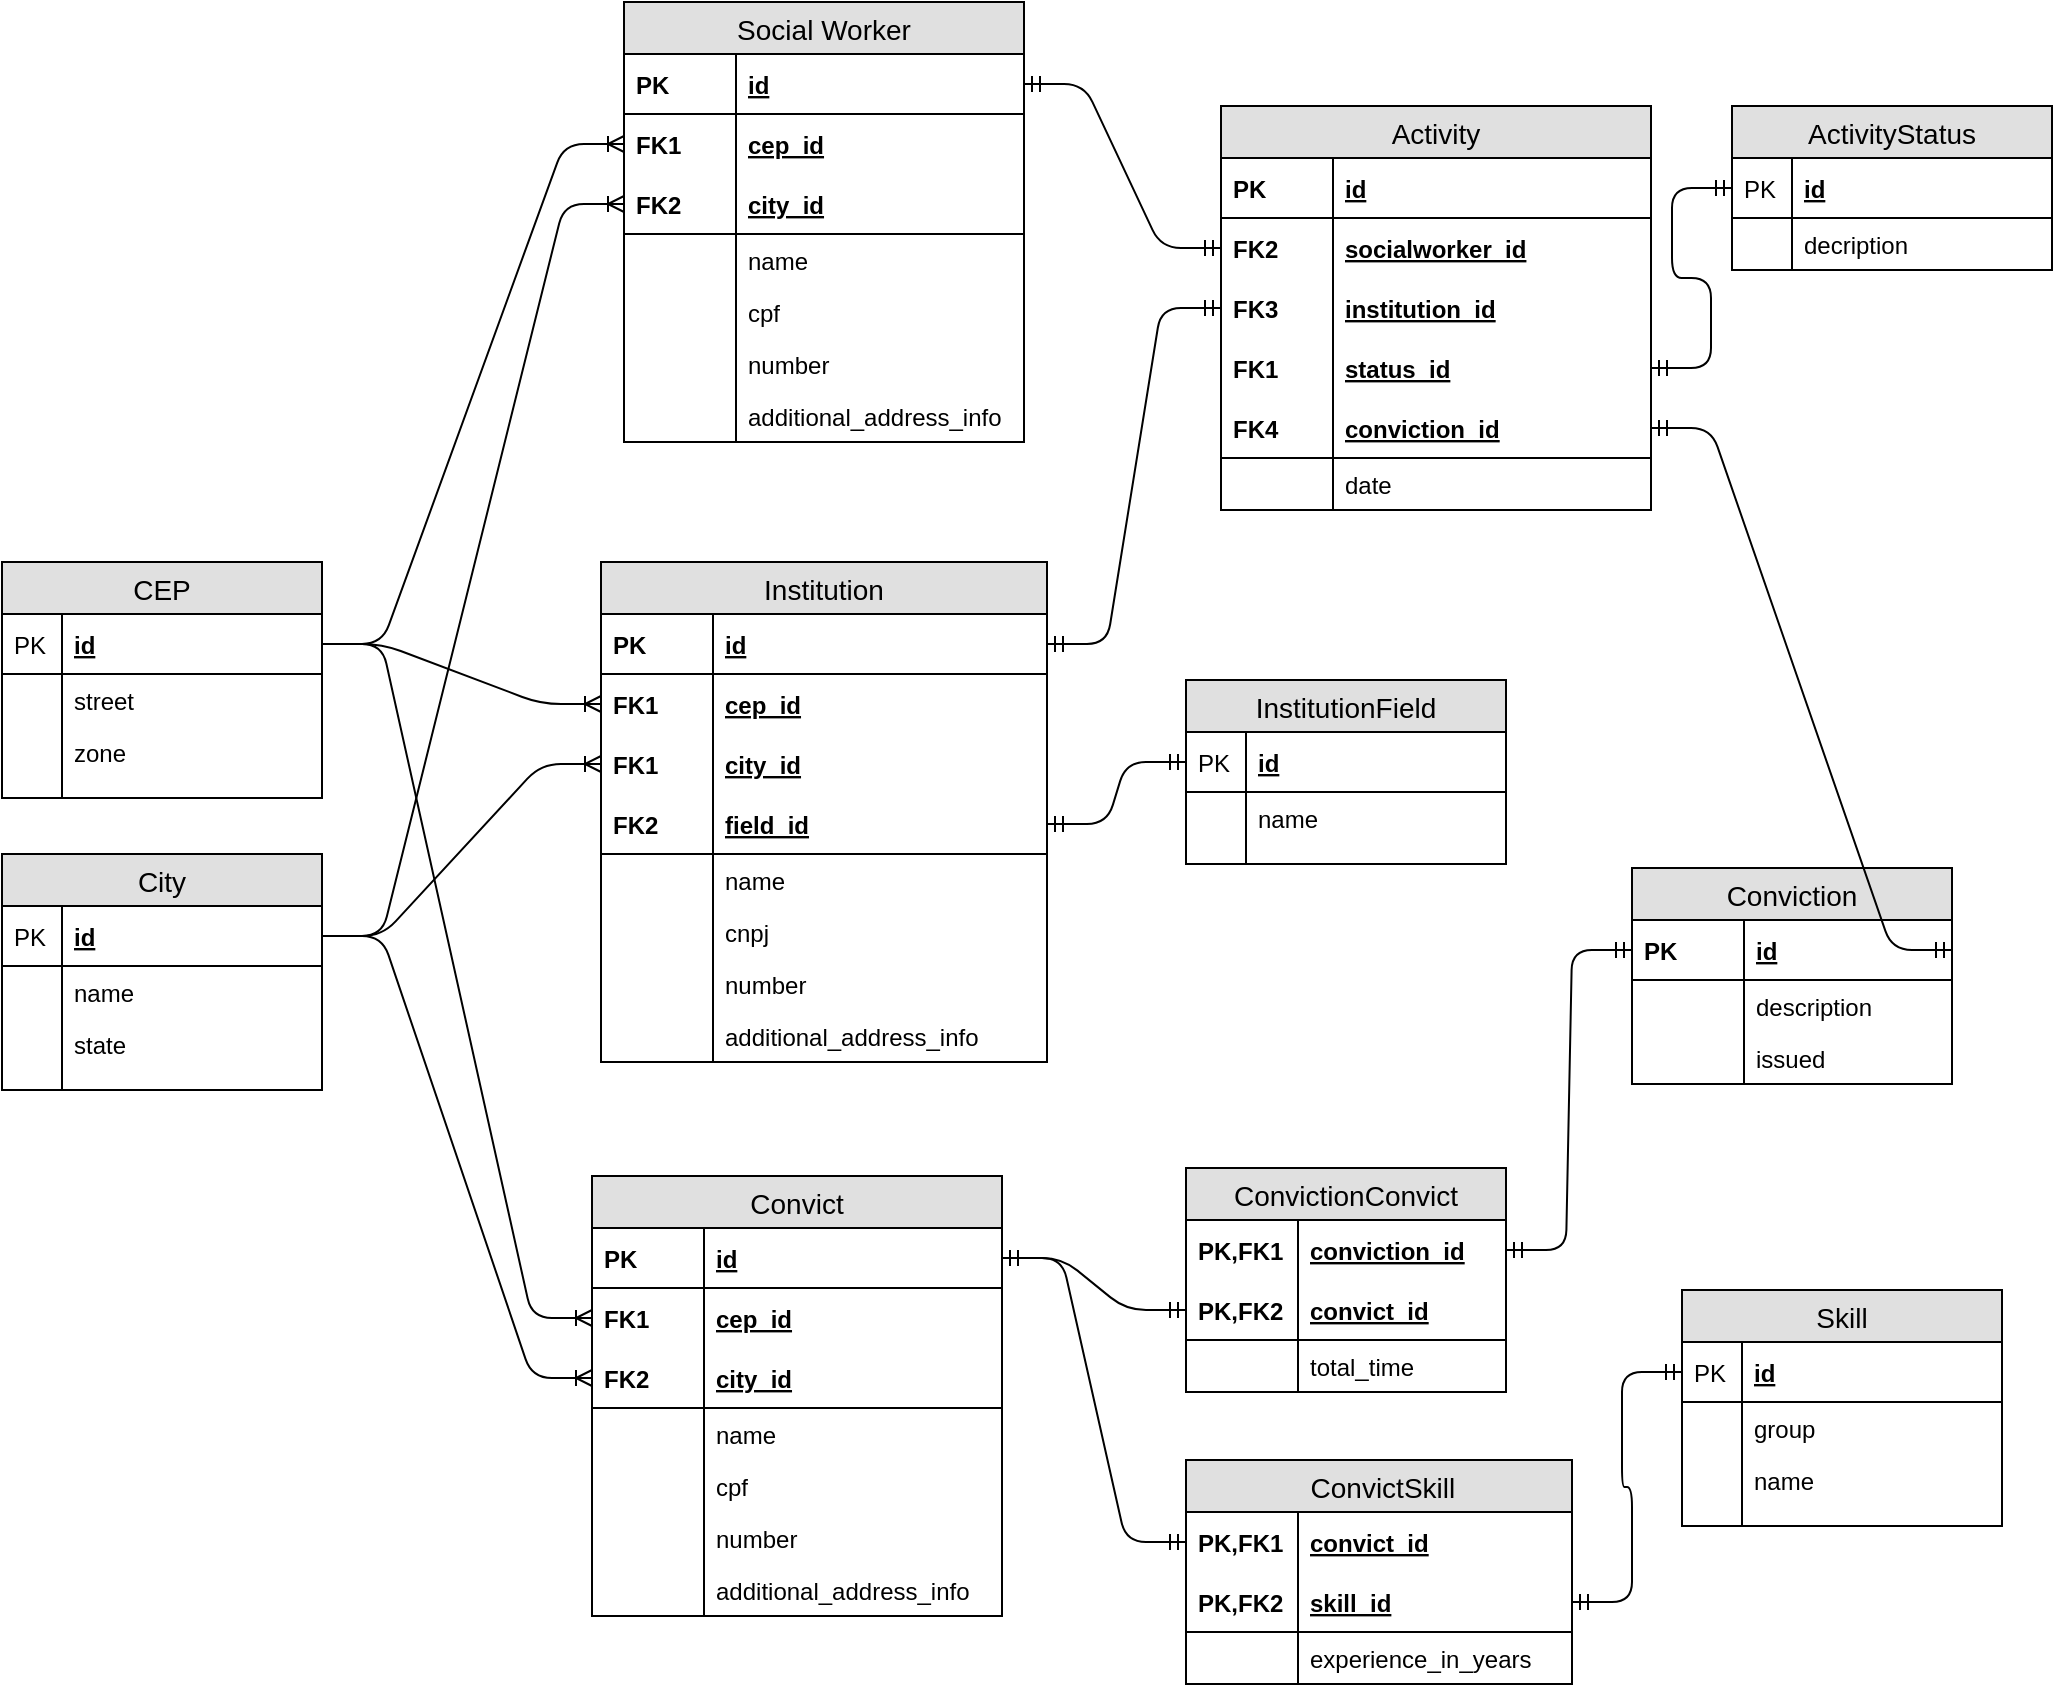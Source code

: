 <mxfile version="10.6.2" type="google"><diagram id="DqOeuGJH4Mrty_QgLIHO" name="Page-1"><mxGraphModel dx="2244" dy="796" grid="1" gridSize="10" guides="1" tooltips="1" connect="1" arrows="1" fold="1" page="1" pageScale="1" pageWidth="850" pageHeight="1100" math="0" shadow="0"><root><mxCell id="0"/><mxCell id="1" parent="0"/><mxCell id="jl_5WC7BiVKkUn_zfZai-23" value="Activity" style="swimlane;fontStyle=0;childLayout=stackLayout;horizontal=1;startSize=26;fillColor=#e0e0e0;horizontalStack=0;resizeParent=1;resizeParentMax=0;resizeLast=0;collapsible=1;marginBottom=0;swimlaneFillColor=#ffffff;align=center;fontSize=14;" parent="1" vertex="1"><mxGeometry x="334.5" y="201" width="215" height="202" as="geometry"/></mxCell><mxCell id="jl_5WC7BiVKkUn_zfZai-34" value="id" style="shape=partialRectangle;top=0;left=0;right=0;bottom=1;align=left;verticalAlign=middle;fillColor=none;spacingLeft=60;spacingRight=4;overflow=hidden;rotatable=0;points=[[0,0.5],[1,0.5]];portConstraint=eastwest;dropTarget=0;fontStyle=5;fontSize=12;" parent="jl_5WC7BiVKkUn_zfZai-23" vertex="1"><mxGeometry y="26" width="215" height="30" as="geometry"/></mxCell><mxCell id="jl_5WC7BiVKkUn_zfZai-35" value="PK" style="shape=partialRectangle;fontStyle=1;top=0;left=0;bottom=0;fillColor=none;align=left;verticalAlign=middle;spacingLeft=4;spacingRight=4;overflow=hidden;rotatable=0;points=[];portConstraint=eastwest;part=1;fontSize=12;" parent="jl_5WC7BiVKkUn_zfZai-34" vertex="1" connectable="0"><mxGeometry width="56" height="30" as="geometry"/></mxCell><mxCell id="jl_5WC7BiVKkUn_zfZai-30" value="socialworker_id" style="shape=partialRectangle;top=0;left=0;right=0;bottom=0;align=left;verticalAlign=middle;fillColor=none;spacingLeft=60;spacingRight=4;overflow=hidden;rotatable=0;points=[[0,0.5],[1,0.5]];portConstraint=eastwest;dropTarget=0;fontStyle=5;fontSize=12;" parent="jl_5WC7BiVKkUn_zfZai-23" vertex="1"><mxGeometry y="56" width="215" height="30" as="geometry"/></mxCell><mxCell id="jl_5WC7BiVKkUn_zfZai-31" value="FK2" style="shape=partialRectangle;fontStyle=1;top=0;left=0;bottom=0;fillColor=none;align=left;verticalAlign=middle;spacingLeft=4;spacingRight=4;overflow=hidden;rotatable=0;points=[];portConstraint=eastwest;part=1;fontSize=12;" parent="jl_5WC7BiVKkUn_zfZai-30" vertex="1" connectable="0"><mxGeometry width="56" height="30" as="geometry"/></mxCell><mxCell id="jl_5WC7BiVKkUn_zfZai-24" value="institution_id" style="shape=partialRectangle;top=0;left=0;right=0;bottom=0;align=left;verticalAlign=middle;fillColor=none;spacingLeft=60;spacingRight=4;overflow=hidden;rotatable=0;points=[[0,0.5],[1,0.5]];portConstraint=eastwest;dropTarget=0;fontStyle=5;fontSize=12;" parent="jl_5WC7BiVKkUn_zfZai-23" vertex="1"><mxGeometry y="86" width="215" height="30" as="geometry"/></mxCell><mxCell id="jl_5WC7BiVKkUn_zfZai-25" value="FK3" style="shape=partialRectangle;fontStyle=1;top=0;left=0;bottom=0;fillColor=none;align=left;verticalAlign=middle;spacingLeft=4;spacingRight=4;overflow=hidden;rotatable=0;points=[];portConstraint=eastwest;part=1;fontSize=12;" parent="jl_5WC7BiVKkUn_zfZai-24" vertex="1" connectable="0"><mxGeometry width="56" height="30" as="geometry"/></mxCell><mxCell id="jl_5WC7BiVKkUn_zfZai-32" value="status_id" style="shape=partialRectangle;top=0;left=0;right=0;bottom=0;align=left;verticalAlign=middle;fillColor=none;spacingLeft=60;spacingRight=4;overflow=hidden;rotatable=0;points=[[0,0.5],[1,0.5]];portConstraint=eastwest;dropTarget=0;fontStyle=5;fontSize=12;" parent="jl_5WC7BiVKkUn_zfZai-23" vertex="1"><mxGeometry y="116" width="215" height="30" as="geometry"/></mxCell><mxCell id="jl_5WC7BiVKkUn_zfZai-33" value="FK1" style="shape=partialRectangle;fontStyle=1;top=0;left=0;bottom=0;fillColor=none;align=left;verticalAlign=middle;spacingLeft=4;spacingRight=4;overflow=hidden;rotatable=0;points=[];portConstraint=eastwest;part=1;fontSize=12;" parent="jl_5WC7BiVKkUn_zfZai-32" vertex="1" connectable="0"><mxGeometry width="56" height="30" as="geometry"/></mxCell><mxCell id="jl_5WC7BiVKkUn_zfZai-53" value="conviction_id" style="shape=partialRectangle;top=0;left=0;right=0;bottom=1;align=left;verticalAlign=middle;fillColor=none;spacingLeft=60;spacingRight=4;overflow=hidden;rotatable=0;points=[[0,0.5],[1,0.5]];portConstraint=eastwest;dropTarget=0;fontStyle=5;fontSize=12;" parent="jl_5WC7BiVKkUn_zfZai-23" vertex="1"><mxGeometry y="146" width="215" height="30" as="geometry"/></mxCell><mxCell id="jl_5WC7BiVKkUn_zfZai-54" value="FK4" style="shape=partialRectangle;fontStyle=1;top=0;left=0;bottom=0;fillColor=none;align=left;verticalAlign=middle;spacingLeft=4;spacingRight=4;overflow=hidden;rotatable=0;points=[];portConstraint=eastwest;part=1;fontSize=12;" parent="jl_5WC7BiVKkUn_zfZai-53" vertex="1" connectable="0"><mxGeometry width="56" height="30" as="geometry"/></mxCell><mxCell id="jl_5WC7BiVKkUn_zfZai-28" value="date" style="shape=partialRectangle;top=0;left=0;right=0;bottom=0;align=left;verticalAlign=top;fillColor=none;spacingLeft=60;spacingRight=4;overflow=hidden;rotatable=0;points=[[0,0.5],[1,0.5]];portConstraint=eastwest;dropTarget=0;fontSize=12;" parent="jl_5WC7BiVKkUn_zfZai-23" vertex="1"><mxGeometry y="176" width="215" height="26" as="geometry"/></mxCell><mxCell id="jl_5WC7BiVKkUn_zfZai-29" value="" style="shape=partialRectangle;top=0;left=0;bottom=0;fillColor=none;align=left;verticalAlign=top;spacingLeft=4;spacingRight=4;overflow=hidden;rotatable=0;points=[];portConstraint=eastwest;part=1;fontSize=12;" parent="jl_5WC7BiVKkUn_zfZai-28" vertex="1" connectable="0"><mxGeometry width="56" height="26" as="geometry"/></mxCell><mxCell id="jl_5WC7BiVKkUn_zfZai-40" value="Institution" style="swimlane;fontStyle=0;childLayout=stackLayout;horizontal=1;startSize=26;fillColor=#e0e0e0;horizontalStack=0;resizeParent=1;resizeParentMax=0;resizeLast=0;collapsible=1;marginBottom=0;swimlaneFillColor=#ffffff;align=center;fontSize=14;" parent="1" vertex="1"><mxGeometry x="24.5" y="429" width="223" height="250" as="geometry"/></mxCell><mxCell id="jl_5WC7BiVKkUn_zfZai-47" value="id" style="shape=partialRectangle;top=0;left=0;right=0;bottom=1;align=left;verticalAlign=middle;fillColor=none;spacingLeft=60;spacingRight=4;overflow=hidden;rotatable=0;points=[[0,0.5],[1,0.5]];portConstraint=eastwest;dropTarget=0;fontStyle=5;fontSize=12;" parent="jl_5WC7BiVKkUn_zfZai-40" vertex="1"><mxGeometry y="26" width="223" height="30" as="geometry"/></mxCell><mxCell id="jl_5WC7BiVKkUn_zfZai-48" value="PK" style="shape=partialRectangle;fontStyle=1;top=0;left=0;bottom=0;fillColor=none;align=left;verticalAlign=middle;spacingLeft=4;spacingRight=4;overflow=hidden;rotatable=0;points=[];portConstraint=eastwest;part=1;fontSize=12;" parent="jl_5WC7BiVKkUn_zfZai-47" vertex="1" connectable="0"><mxGeometry width="56" height="30" as="geometry"/></mxCell><mxCell id="jl_5WC7BiVKkUn_zfZai-51" value="cep_id" style="shape=partialRectangle;top=0;left=0;right=0;bottom=0;align=left;verticalAlign=middle;fillColor=none;spacingLeft=60;spacingRight=4;overflow=hidden;rotatable=0;points=[[0,0.5],[1,0.5]];portConstraint=eastwest;dropTarget=0;fontStyle=5;fontSize=12;" parent="jl_5WC7BiVKkUn_zfZai-40" vertex="1"><mxGeometry y="56" width="223" height="30" as="geometry"/></mxCell><mxCell id="jl_5WC7BiVKkUn_zfZai-52" value="FK1" style="shape=partialRectangle;fontStyle=1;top=0;left=0;bottom=0;fillColor=none;align=left;verticalAlign=middle;spacingLeft=4;spacingRight=4;overflow=hidden;rotatable=0;points=[];portConstraint=eastwest;part=1;fontSize=12;" parent="jl_5WC7BiVKkUn_zfZai-51" vertex="1" connectable="0"><mxGeometry width="56" height="30" as="geometry"/></mxCell><mxCell id="jl_5WC7BiVKkUn_zfZai-49" value="city_id" style="shape=partialRectangle;top=0;left=0;right=0;bottom=0;align=left;verticalAlign=middle;fillColor=none;spacingLeft=60;spacingRight=4;overflow=hidden;rotatable=0;points=[[0,0.5],[1,0.5]];portConstraint=eastwest;dropTarget=0;fontStyle=5;fontSize=12;" parent="jl_5WC7BiVKkUn_zfZai-40" vertex="1"><mxGeometry y="86" width="223" height="30" as="geometry"/></mxCell><mxCell id="jl_5WC7BiVKkUn_zfZai-50" value="FK1" style="shape=partialRectangle;fontStyle=1;top=0;left=0;bottom=0;fillColor=none;align=left;verticalAlign=middle;spacingLeft=4;spacingRight=4;overflow=hidden;rotatable=0;points=[];portConstraint=eastwest;part=1;fontSize=12;" parent="jl_5WC7BiVKkUn_zfZai-49" vertex="1" connectable="0"><mxGeometry width="56" height="30" as="geometry"/></mxCell><mxCell id="jl_5WC7BiVKkUn_zfZai-43" value="field_id" style="shape=partialRectangle;top=0;left=0;right=0;bottom=1;align=left;verticalAlign=middle;fillColor=none;spacingLeft=60;spacingRight=4;overflow=hidden;rotatable=0;points=[[0,0.5],[1,0.5]];portConstraint=eastwest;dropTarget=0;fontStyle=5;fontSize=12;" parent="jl_5WC7BiVKkUn_zfZai-40" vertex="1"><mxGeometry y="116" width="223" height="30" as="geometry"/></mxCell><mxCell id="jl_5WC7BiVKkUn_zfZai-44" value="FK2" style="shape=partialRectangle;fontStyle=1;top=0;left=0;bottom=0;fillColor=none;align=left;verticalAlign=middle;spacingLeft=4;spacingRight=4;overflow=hidden;rotatable=0;points=[];portConstraint=eastwest;part=1;fontSize=12;" parent="jl_5WC7BiVKkUn_zfZai-43" vertex="1" connectable="0"><mxGeometry width="56" height="30" as="geometry"/></mxCell><mxCell id="jl_5WC7BiVKkUn_zfZai-45" value="name" style="shape=partialRectangle;top=0;left=0;right=0;bottom=0;align=left;verticalAlign=top;fillColor=none;spacingLeft=60;spacingRight=4;overflow=hidden;rotatable=0;points=[[0,0.5],[1,0.5]];portConstraint=eastwest;dropTarget=0;fontSize=12;" parent="jl_5WC7BiVKkUn_zfZai-40" vertex="1"><mxGeometry y="146" width="223" height="26" as="geometry"/></mxCell><mxCell id="jl_5WC7BiVKkUn_zfZai-46" value="" style="shape=partialRectangle;top=0;left=0;bottom=0;fillColor=none;align=left;verticalAlign=top;spacingLeft=4;spacingRight=4;overflow=hidden;rotatable=0;points=[];portConstraint=eastwest;part=1;fontSize=12;" parent="jl_5WC7BiVKkUn_zfZai-45" vertex="1" connectable="0"><mxGeometry width="56" height="26" as="geometry"/></mxCell><mxCell id="jl_5WC7BiVKkUn_zfZai-59" value="cnpj" style="shape=partialRectangle;top=0;left=0;right=0;bottom=0;align=left;verticalAlign=top;fillColor=none;spacingLeft=60;spacingRight=4;overflow=hidden;rotatable=0;points=[[0,0.5],[1,0.5]];portConstraint=eastwest;dropTarget=0;fontSize=12;" parent="jl_5WC7BiVKkUn_zfZai-40" vertex="1"><mxGeometry y="172" width="223" height="26" as="geometry"/></mxCell><mxCell id="jl_5WC7BiVKkUn_zfZai-60" value="" style="shape=partialRectangle;top=0;left=0;bottom=0;fillColor=none;align=left;verticalAlign=top;spacingLeft=4;spacingRight=4;overflow=hidden;rotatable=0;points=[];portConstraint=eastwest;part=1;fontSize=12;" parent="jl_5WC7BiVKkUn_zfZai-59" vertex="1" connectable="0"><mxGeometry width="56" height="26" as="geometry"/></mxCell><mxCell id="jl_5WC7BiVKkUn_zfZai-57" value="number" style="shape=partialRectangle;top=0;left=0;right=0;bottom=0;align=left;verticalAlign=top;fillColor=none;spacingLeft=60;spacingRight=4;overflow=hidden;rotatable=0;points=[[0,0.5],[1,0.5]];portConstraint=eastwest;dropTarget=0;fontSize=12;" parent="jl_5WC7BiVKkUn_zfZai-40" vertex="1"><mxGeometry y="198" width="223" height="26" as="geometry"/></mxCell><mxCell id="jl_5WC7BiVKkUn_zfZai-58" value="" style="shape=partialRectangle;top=0;left=0;bottom=0;fillColor=none;align=left;verticalAlign=top;spacingLeft=4;spacingRight=4;overflow=hidden;rotatable=0;points=[];portConstraint=eastwest;part=1;fontSize=12;" parent="jl_5WC7BiVKkUn_zfZai-57" vertex="1" connectable="0"><mxGeometry width="56" height="26" as="geometry"/></mxCell><mxCell id="jl_5WC7BiVKkUn_zfZai-55" value="additional_address_info" style="shape=partialRectangle;top=0;left=0;right=0;bottom=0;align=left;verticalAlign=top;fillColor=none;spacingLeft=60;spacingRight=4;overflow=hidden;rotatable=0;points=[[0,0.5],[1,0.5]];portConstraint=eastwest;dropTarget=0;fontSize=12;" parent="jl_5WC7BiVKkUn_zfZai-40" vertex="1"><mxGeometry y="224" width="223" height="26" as="geometry"/></mxCell><mxCell id="jl_5WC7BiVKkUn_zfZai-56" value="" style="shape=partialRectangle;top=0;left=0;bottom=0;fillColor=none;align=left;verticalAlign=top;spacingLeft=4;spacingRight=4;overflow=hidden;rotatable=0;points=[];portConstraint=eastwest;part=1;fontSize=12;" parent="jl_5WC7BiVKkUn_zfZai-55" vertex="1" connectable="0"><mxGeometry width="56" height="26" as="geometry"/></mxCell><mxCell id="DwPgun1VU6_2E8s7f7Pl-1" value="Social Worker" style="swimlane;fontStyle=0;childLayout=stackLayout;horizontal=1;startSize=26;fillColor=#e0e0e0;horizontalStack=0;resizeParent=1;resizeParentMax=0;resizeLast=0;collapsible=1;marginBottom=0;swimlaneFillColor=#ffffff;align=center;fontSize=14;" parent="1" vertex="1"><mxGeometry x="36" y="149" width="200" height="220" as="geometry"/></mxCell><mxCell id="DwPgun1VU6_2E8s7f7Pl-8" value="id" style="shape=partialRectangle;top=0;left=0;right=0;bottom=1;align=left;verticalAlign=middle;fillColor=none;spacingLeft=60;spacingRight=4;overflow=hidden;rotatable=0;points=[[0,0.5],[1,0.5]];portConstraint=eastwest;dropTarget=0;fontStyle=5;fontSize=12;" parent="DwPgun1VU6_2E8s7f7Pl-1" vertex="1"><mxGeometry y="26" width="200" height="30" as="geometry"/></mxCell><mxCell id="DwPgun1VU6_2E8s7f7Pl-9" value="PK" style="shape=partialRectangle;fontStyle=1;top=0;left=0;bottom=0;fillColor=none;align=left;verticalAlign=middle;spacingLeft=4;spacingRight=4;overflow=hidden;rotatable=0;points=[];portConstraint=eastwest;part=1;fontSize=12;" parent="DwPgun1VU6_2E8s7f7Pl-8" vertex="1" connectable="0"><mxGeometry width="56" height="30" as="geometry"/></mxCell><mxCell id="DwPgun1VU6_2E8s7f7Pl-10" value="cep_id" style="shape=partialRectangle;top=0;left=0;right=0;bottom=0;align=left;verticalAlign=middle;fillColor=none;spacingLeft=60;spacingRight=4;overflow=hidden;rotatable=0;points=[[0,0.5],[1,0.5]];portConstraint=eastwest;dropTarget=0;fontStyle=5;fontSize=12;" parent="DwPgun1VU6_2E8s7f7Pl-1" vertex="1"><mxGeometry y="56" width="200" height="30" as="geometry"/></mxCell><mxCell id="DwPgun1VU6_2E8s7f7Pl-11" value="FK1" style="shape=partialRectangle;fontStyle=1;top=0;left=0;bottom=0;fillColor=none;align=left;verticalAlign=middle;spacingLeft=4;spacingRight=4;overflow=hidden;rotatable=0;points=[];portConstraint=eastwest;part=1;fontSize=12;" parent="DwPgun1VU6_2E8s7f7Pl-10" vertex="1" connectable="0"><mxGeometry width="56" height="30" as="geometry"/></mxCell><mxCell id="DwPgun1VU6_2E8s7f7Pl-4" value="city_id" style="shape=partialRectangle;top=0;left=0;right=0;bottom=1;align=left;verticalAlign=middle;fillColor=none;spacingLeft=60;spacingRight=4;overflow=hidden;rotatable=0;points=[[0,0.5],[1,0.5]];portConstraint=eastwest;dropTarget=0;fontStyle=5;fontSize=12;" parent="DwPgun1VU6_2E8s7f7Pl-1" vertex="1"><mxGeometry y="86" width="200" height="30" as="geometry"/></mxCell><mxCell id="DwPgun1VU6_2E8s7f7Pl-5" value="FK2" style="shape=partialRectangle;fontStyle=1;top=0;left=0;bottom=0;fillColor=none;align=left;verticalAlign=middle;spacingLeft=4;spacingRight=4;overflow=hidden;rotatable=0;points=[];portConstraint=eastwest;part=1;fontSize=12;" parent="DwPgun1VU6_2E8s7f7Pl-4" vertex="1" connectable="0"><mxGeometry width="56" height="30" as="geometry"/></mxCell><mxCell id="DwPgun1VU6_2E8s7f7Pl-6" value="name" style="shape=partialRectangle;top=0;left=0;right=0;bottom=0;align=left;verticalAlign=top;fillColor=none;spacingLeft=60;spacingRight=4;overflow=hidden;rotatable=0;points=[[0,0.5],[1,0.5]];portConstraint=eastwest;dropTarget=0;fontSize=12;" parent="DwPgun1VU6_2E8s7f7Pl-1" vertex="1"><mxGeometry y="116" width="200" height="26" as="geometry"/></mxCell><mxCell id="DwPgun1VU6_2E8s7f7Pl-7" value="" style="shape=partialRectangle;top=0;left=0;bottom=0;fillColor=none;align=left;verticalAlign=top;spacingLeft=4;spacingRight=4;overflow=hidden;rotatable=0;points=[];portConstraint=eastwest;part=1;fontSize=12;" parent="DwPgun1VU6_2E8s7f7Pl-6" vertex="1" connectable="0"><mxGeometry width="56" height="26" as="geometry"/></mxCell><mxCell id="DwPgun1VU6_2E8s7f7Pl-12" value="cpf" style="shape=partialRectangle;top=0;left=0;right=0;bottom=0;align=left;verticalAlign=top;fillColor=none;spacingLeft=60;spacingRight=4;overflow=hidden;rotatable=0;points=[[0,0.5],[1,0.5]];portConstraint=eastwest;dropTarget=0;fontSize=12;" parent="DwPgun1VU6_2E8s7f7Pl-1" vertex="1"><mxGeometry y="142" width="200" height="26" as="geometry"/></mxCell><mxCell id="DwPgun1VU6_2E8s7f7Pl-13" value="" style="shape=partialRectangle;top=0;left=0;bottom=0;fillColor=none;align=left;verticalAlign=top;spacingLeft=4;spacingRight=4;overflow=hidden;rotatable=0;points=[];portConstraint=eastwest;part=1;fontSize=12;" parent="DwPgun1VU6_2E8s7f7Pl-12" vertex="1" connectable="0"><mxGeometry width="56" height="26" as="geometry"/></mxCell><mxCell id="DwPgun1VU6_2E8s7f7Pl-14" value="number" style="shape=partialRectangle;top=0;left=0;right=0;bottom=0;align=left;verticalAlign=top;fillColor=none;spacingLeft=60;spacingRight=4;overflow=hidden;rotatable=0;points=[[0,0.5],[1,0.5]];portConstraint=eastwest;dropTarget=0;fontSize=12;" parent="DwPgun1VU6_2E8s7f7Pl-1" vertex="1"><mxGeometry y="168" width="200" height="26" as="geometry"/></mxCell><mxCell id="DwPgun1VU6_2E8s7f7Pl-15" value="" style="shape=partialRectangle;top=0;left=0;bottom=0;fillColor=none;align=left;verticalAlign=top;spacingLeft=4;spacingRight=4;overflow=hidden;rotatable=0;points=[];portConstraint=eastwest;part=1;fontSize=12;" parent="DwPgun1VU6_2E8s7f7Pl-14" vertex="1" connectable="0"><mxGeometry width="56" height="26" as="geometry"/></mxCell><mxCell id="DwPgun1VU6_2E8s7f7Pl-16" value="additional_address_info" style="shape=partialRectangle;top=0;left=0;right=0;bottom=0;align=left;verticalAlign=top;fillColor=none;spacingLeft=60;spacingRight=4;overflow=hidden;rotatable=0;points=[[0,0.5],[1,0.5]];portConstraint=eastwest;dropTarget=0;fontSize=12;" parent="DwPgun1VU6_2E8s7f7Pl-1" vertex="1"><mxGeometry y="194" width="200" height="26" as="geometry"/></mxCell><mxCell id="DwPgun1VU6_2E8s7f7Pl-17" value="" style="shape=partialRectangle;top=0;left=0;bottom=0;fillColor=none;align=left;verticalAlign=top;spacingLeft=4;spacingRight=4;overflow=hidden;rotatable=0;points=[];portConstraint=eastwest;part=1;fontSize=12;" parent="DwPgun1VU6_2E8s7f7Pl-16" vertex="1" connectable="0"><mxGeometry width="56" height="26" as="geometry"/></mxCell><mxCell id="DwPgun1VU6_2E8s7f7Pl-18" value="Conviction" style="swimlane;fontStyle=0;childLayout=stackLayout;horizontal=1;startSize=26;fillColor=#e0e0e0;horizontalStack=0;resizeParent=1;resizeParentMax=0;resizeLast=0;collapsible=1;marginBottom=0;swimlaneFillColor=#ffffff;align=center;fontSize=14;" parent="1" vertex="1"><mxGeometry x="540" y="582" width="160" height="108" as="geometry"/></mxCell><mxCell id="DwPgun1VU6_2E8s7f7Pl-25" value="id" style="shape=partialRectangle;top=0;left=0;right=0;bottom=1;align=left;verticalAlign=middle;fillColor=none;spacingLeft=60;spacingRight=4;overflow=hidden;rotatable=0;points=[[0,0.5],[1,0.5]];portConstraint=eastwest;dropTarget=0;fontStyle=5;fontSize=12;" parent="DwPgun1VU6_2E8s7f7Pl-18" vertex="1"><mxGeometry y="26" width="160" height="30" as="geometry"/></mxCell><mxCell id="DwPgun1VU6_2E8s7f7Pl-26" value="PK" style="shape=partialRectangle;fontStyle=1;top=0;left=0;bottom=0;fillColor=none;align=left;verticalAlign=middle;spacingLeft=4;spacingRight=4;overflow=hidden;rotatable=0;points=[];portConstraint=eastwest;part=1;fontSize=12;" parent="DwPgun1VU6_2E8s7f7Pl-25" vertex="1" connectable="0"><mxGeometry width="56" height="30" as="geometry"/></mxCell><mxCell id="DwPgun1VU6_2E8s7f7Pl-23" value="description" style="shape=partialRectangle;top=0;left=0;right=0;bottom=0;align=left;verticalAlign=top;fillColor=none;spacingLeft=60;spacingRight=4;overflow=hidden;rotatable=0;points=[[0,0.5],[1,0.5]];portConstraint=eastwest;dropTarget=0;fontSize=12;" parent="DwPgun1VU6_2E8s7f7Pl-18" vertex="1"><mxGeometry y="56" width="160" height="26" as="geometry"/></mxCell><mxCell id="DwPgun1VU6_2E8s7f7Pl-24" value="" style="shape=partialRectangle;top=0;left=0;bottom=0;fillColor=none;align=left;verticalAlign=top;spacingLeft=4;spacingRight=4;overflow=hidden;rotatable=0;points=[];portConstraint=eastwest;part=1;fontSize=12;" parent="DwPgun1VU6_2E8s7f7Pl-23" vertex="1" connectable="0"><mxGeometry width="56" height="26" as="geometry"/></mxCell><mxCell id="DwPgun1VU6_2E8s7f7Pl-27" value="issued" style="shape=partialRectangle;top=0;left=0;right=0;bottom=0;align=left;verticalAlign=top;fillColor=none;spacingLeft=60;spacingRight=4;overflow=hidden;rotatable=0;points=[[0,0.5],[1,0.5]];portConstraint=eastwest;dropTarget=0;fontSize=12;" parent="DwPgun1VU6_2E8s7f7Pl-18" vertex="1"><mxGeometry y="82" width="160" height="26" as="geometry"/></mxCell><mxCell id="DwPgun1VU6_2E8s7f7Pl-28" value="" style="shape=partialRectangle;top=0;left=0;bottom=0;fillColor=none;align=left;verticalAlign=top;spacingLeft=4;spacingRight=4;overflow=hidden;rotatable=0;points=[];portConstraint=eastwest;part=1;fontSize=12;" parent="DwPgun1VU6_2E8s7f7Pl-27" vertex="1" connectable="0"><mxGeometry width="56" height="26" as="geometry"/></mxCell><mxCell id="DwPgun1VU6_2E8s7f7Pl-29" value="ActivityStatus" style="swimlane;fontStyle=0;childLayout=stackLayout;horizontal=1;startSize=26;fillColor=#e0e0e0;horizontalStack=0;resizeParent=1;resizeParentMax=0;resizeLast=0;collapsible=1;marginBottom=0;swimlaneFillColor=#ffffff;align=center;fontSize=14;" parent="1" vertex="1"><mxGeometry x="590" y="201" width="160" height="82" as="geometry"/></mxCell><mxCell id="DwPgun1VU6_2E8s7f7Pl-30" value="id" style="shape=partialRectangle;top=0;left=0;right=0;bottom=1;align=left;verticalAlign=middle;fillColor=none;spacingLeft=34;spacingRight=4;overflow=hidden;rotatable=0;points=[[0,0.5],[1,0.5]];portConstraint=eastwest;dropTarget=0;fontStyle=5;fontSize=12;" parent="DwPgun1VU6_2E8s7f7Pl-29" vertex="1"><mxGeometry y="26" width="160" height="30" as="geometry"/></mxCell><mxCell id="DwPgun1VU6_2E8s7f7Pl-31" value="PK" style="shape=partialRectangle;top=0;left=0;bottom=0;fillColor=none;align=left;verticalAlign=middle;spacingLeft=4;spacingRight=4;overflow=hidden;rotatable=0;points=[];portConstraint=eastwest;part=1;fontSize=12;" parent="DwPgun1VU6_2E8s7f7Pl-30" vertex="1" connectable="0"><mxGeometry width="30" height="30" as="geometry"/></mxCell><mxCell id="DwPgun1VU6_2E8s7f7Pl-32" value="decription" style="shape=partialRectangle;top=0;left=0;right=0;bottom=0;align=left;verticalAlign=top;fillColor=none;spacingLeft=34;spacingRight=4;overflow=hidden;rotatable=0;points=[[0,0.5],[1,0.5]];portConstraint=eastwest;dropTarget=0;fontSize=12;" parent="DwPgun1VU6_2E8s7f7Pl-29" vertex="1"><mxGeometry y="56" width="160" height="26" as="geometry"/></mxCell><mxCell id="DwPgun1VU6_2E8s7f7Pl-33" value="" style="shape=partialRectangle;top=0;left=0;bottom=0;fillColor=none;align=left;verticalAlign=top;spacingLeft=4;spacingRight=4;overflow=hidden;rotatable=0;points=[];portConstraint=eastwest;part=1;fontSize=12;" parent="DwPgun1VU6_2E8s7f7Pl-32" vertex="1" connectable="0"><mxGeometry width="30" height="26" as="geometry"/></mxCell><mxCell id="DwPgun1VU6_2E8s7f7Pl-40" value="InstitutionField" style="swimlane;fontStyle=0;childLayout=stackLayout;horizontal=1;startSize=26;fillColor=#e0e0e0;horizontalStack=0;resizeParent=1;resizeParentMax=0;resizeLast=0;collapsible=1;marginBottom=0;swimlaneFillColor=#ffffff;align=center;fontSize=14;" parent="1" vertex="1"><mxGeometry x="317" y="488" width="160" height="92" as="geometry"/></mxCell><mxCell id="DwPgun1VU6_2E8s7f7Pl-41" value="id" style="shape=partialRectangle;top=0;left=0;right=0;bottom=1;align=left;verticalAlign=middle;fillColor=none;spacingLeft=34;spacingRight=4;overflow=hidden;rotatable=0;points=[[0,0.5],[1,0.5]];portConstraint=eastwest;dropTarget=0;fontStyle=5;fontSize=12;" parent="DwPgun1VU6_2E8s7f7Pl-40" vertex="1"><mxGeometry y="26" width="160" height="30" as="geometry"/></mxCell><mxCell id="DwPgun1VU6_2E8s7f7Pl-42" value="PK" style="shape=partialRectangle;top=0;left=0;bottom=0;fillColor=none;align=left;verticalAlign=middle;spacingLeft=4;spacingRight=4;overflow=hidden;rotatable=0;points=[];portConstraint=eastwest;part=1;fontSize=12;" parent="DwPgun1VU6_2E8s7f7Pl-41" vertex="1" connectable="0"><mxGeometry width="30" height="30" as="geometry"/></mxCell><mxCell id="DwPgun1VU6_2E8s7f7Pl-43" value="name" style="shape=partialRectangle;top=0;left=0;right=0;bottom=0;align=left;verticalAlign=top;fillColor=none;spacingLeft=34;spacingRight=4;overflow=hidden;rotatable=0;points=[[0,0.5],[1,0.5]];portConstraint=eastwest;dropTarget=0;fontSize=12;" parent="DwPgun1VU6_2E8s7f7Pl-40" vertex="1"><mxGeometry y="56" width="160" height="26" as="geometry"/></mxCell><mxCell id="DwPgun1VU6_2E8s7f7Pl-44" value="" style="shape=partialRectangle;top=0;left=0;bottom=0;fillColor=none;align=left;verticalAlign=top;spacingLeft=4;spacingRight=4;overflow=hidden;rotatable=0;points=[];portConstraint=eastwest;part=1;fontSize=12;" parent="DwPgun1VU6_2E8s7f7Pl-43" vertex="1" connectable="0"><mxGeometry width="30" height="26" as="geometry"/></mxCell><mxCell id="DwPgun1VU6_2E8s7f7Pl-49" value="" style="shape=partialRectangle;top=0;left=0;right=0;bottom=0;align=left;verticalAlign=top;fillColor=none;spacingLeft=34;spacingRight=4;overflow=hidden;rotatable=0;points=[[0,0.5],[1,0.5]];portConstraint=eastwest;dropTarget=0;fontSize=12;" parent="DwPgun1VU6_2E8s7f7Pl-40" vertex="1"><mxGeometry y="82" width="160" height="10" as="geometry"/></mxCell><mxCell id="DwPgun1VU6_2E8s7f7Pl-50" value="" style="shape=partialRectangle;top=0;left=0;bottom=0;fillColor=none;align=left;verticalAlign=top;spacingLeft=4;spacingRight=4;overflow=hidden;rotatable=0;points=[];portConstraint=eastwest;part=1;fontSize=12;" parent="DwPgun1VU6_2E8s7f7Pl-49" vertex="1" connectable="0"><mxGeometry width="30" height="10" as="geometry"/></mxCell><mxCell id="DwPgun1VU6_2E8s7f7Pl-51" value="City" style="swimlane;fontStyle=0;childLayout=stackLayout;horizontal=1;startSize=26;fillColor=#e0e0e0;horizontalStack=0;resizeParent=1;resizeParentMax=0;resizeLast=0;collapsible=1;marginBottom=0;swimlaneFillColor=#ffffff;align=center;fontSize=14;" parent="1" vertex="1"><mxGeometry x="-275" y="575" width="160" height="118" as="geometry"/></mxCell><mxCell id="DwPgun1VU6_2E8s7f7Pl-52" value="id" style="shape=partialRectangle;top=0;left=0;right=0;bottom=1;align=left;verticalAlign=middle;fillColor=none;spacingLeft=34;spacingRight=4;overflow=hidden;rotatable=0;points=[[0,0.5],[1,0.5]];portConstraint=eastwest;dropTarget=0;fontStyle=5;fontSize=12;" parent="DwPgun1VU6_2E8s7f7Pl-51" vertex="1"><mxGeometry y="26" width="160" height="30" as="geometry"/></mxCell><mxCell id="DwPgun1VU6_2E8s7f7Pl-53" value="PK" style="shape=partialRectangle;top=0;left=0;bottom=0;fillColor=none;align=left;verticalAlign=middle;spacingLeft=4;spacingRight=4;overflow=hidden;rotatable=0;points=[];portConstraint=eastwest;part=1;fontSize=12;" parent="DwPgun1VU6_2E8s7f7Pl-52" vertex="1" connectable="0"><mxGeometry width="30" height="30" as="geometry"/></mxCell><mxCell id="DwPgun1VU6_2E8s7f7Pl-54" value="name" style="shape=partialRectangle;top=0;left=0;right=0;bottom=0;align=left;verticalAlign=top;fillColor=none;spacingLeft=34;spacingRight=4;overflow=hidden;rotatable=0;points=[[0,0.5],[1,0.5]];portConstraint=eastwest;dropTarget=0;fontSize=12;" parent="DwPgun1VU6_2E8s7f7Pl-51" vertex="1"><mxGeometry y="56" width="160" height="26" as="geometry"/></mxCell><mxCell id="DwPgun1VU6_2E8s7f7Pl-55" value="" style="shape=partialRectangle;top=0;left=0;bottom=0;fillColor=none;align=left;verticalAlign=top;spacingLeft=4;spacingRight=4;overflow=hidden;rotatable=0;points=[];portConstraint=eastwest;part=1;fontSize=12;" parent="DwPgun1VU6_2E8s7f7Pl-54" vertex="1" connectable="0"><mxGeometry width="30" height="26" as="geometry"/></mxCell><mxCell id="DwPgun1VU6_2E8s7f7Pl-56" value="state" style="shape=partialRectangle;top=0;left=0;right=0;bottom=0;align=left;verticalAlign=top;fillColor=none;spacingLeft=34;spacingRight=4;overflow=hidden;rotatable=0;points=[[0,0.5],[1,0.5]];portConstraint=eastwest;dropTarget=0;fontSize=12;" parent="DwPgun1VU6_2E8s7f7Pl-51" vertex="1"><mxGeometry y="82" width="160" height="26" as="geometry"/></mxCell><mxCell id="DwPgun1VU6_2E8s7f7Pl-57" value="" style="shape=partialRectangle;top=0;left=0;bottom=0;fillColor=none;align=left;verticalAlign=top;spacingLeft=4;spacingRight=4;overflow=hidden;rotatable=0;points=[];portConstraint=eastwest;part=1;fontSize=12;" parent="DwPgun1VU6_2E8s7f7Pl-56" vertex="1" connectable="0"><mxGeometry width="30" height="26" as="geometry"/></mxCell><mxCell id="DwPgun1VU6_2E8s7f7Pl-60" value="" style="shape=partialRectangle;top=0;left=0;right=0;bottom=0;align=left;verticalAlign=top;fillColor=none;spacingLeft=34;spacingRight=4;overflow=hidden;rotatable=0;points=[[0,0.5],[1,0.5]];portConstraint=eastwest;dropTarget=0;fontSize=12;" parent="DwPgun1VU6_2E8s7f7Pl-51" vertex="1"><mxGeometry y="108" width="160" height="10" as="geometry"/></mxCell><mxCell id="DwPgun1VU6_2E8s7f7Pl-61" value="" style="shape=partialRectangle;top=0;left=0;bottom=0;fillColor=none;align=left;verticalAlign=top;spacingLeft=4;spacingRight=4;overflow=hidden;rotatable=0;points=[];portConstraint=eastwest;part=1;fontSize=12;" parent="DwPgun1VU6_2E8s7f7Pl-60" vertex="1" connectable="0"><mxGeometry width="30" height="10" as="geometry"/></mxCell><mxCell id="DwPgun1VU6_2E8s7f7Pl-62" value="CEP" style="swimlane;fontStyle=0;childLayout=stackLayout;horizontal=1;startSize=26;fillColor=#e0e0e0;horizontalStack=0;resizeParent=1;resizeParentMax=0;resizeLast=0;collapsible=1;marginBottom=0;swimlaneFillColor=#ffffff;align=center;fontSize=14;" parent="1" vertex="1"><mxGeometry x="-275" y="429" width="160" height="118" as="geometry"/></mxCell><mxCell id="DwPgun1VU6_2E8s7f7Pl-63" value="id" style="shape=partialRectangle;top=0;left=0;right=0;bottom=1;align=left;verticalAlign=middle;fillColor=none;spacingLeft=34;spacingRight=4;overflow=hidden;rotatable=0;points=[[0,0.5],[1,0.5]];portConstraint=eastwest;dropTarget=0;fontStyle=5;fontSize=12;" parent="DwPgun1VU6_2E8s7f7Pl-62" vertex="1"><mxGeometry y="26" width="160" height="30" as="geometry"/></mxCell><mxCell id="DwPgun1VU6_2E8s7f7Pl-64" value="PK" style="shape=partialRectangle;top=0;left=0;bottom=0;fillColor=none;align=left;verticalAlign=middle;spacingLeft=4;spacingRight=4;overflow=hidden;rotatable=0;points=[];portConstraint=eastwest;part=1;fontSize=12;" parent="DwPgun1VU6_2E8s7f7Pl-63" vertex="1" connectable="0"><mxGeometry width="30" height="30" as="geometry"/></mxCell><mxCell id="DwPgun1VU6_2E8s7f7Pl-65" value="street" style="shape=partialRectangle;top=0;left=0;right=0;bottom=0;align=left;verticalAlign=top;fillColor=none;spacingLeft=34;spacingRight=4;overflow=hidden;rotatable=0;points=[[0,0.5],[1,0.5]];portConstraint=eastwest;dropTarget=0;fontSize=12;" parent="DwPgun1VU6_2E8s7f7Pl-62" vertex="1"><mxGeometry y="56" width="160" height="26" as="geometry"/></mxCell><mxCell id="DwPgun1VU6_2E8s7f7Pl-66" value="" style="shape=partialRectangle;top=0;left=0;bottom=0;fillColor=none;align=left;verticalAlign=top;spacingLeft=4;spacingRight=4;overflow=hidden;rotatable=0;points=[];portConstraint=eastwest;part=1;fontSize=12;" parent="DwPgun1VU6_2E8s7f7Pl-65" vertex="1" connectable="0"><mxGeometry width="30" height="26" as="geometry"/></mxCell><mxCell id="DwPgun1VU6_2E8s7f7Pl-67" value="zone" style="shape=partialRectangle;top=0;left=0;right=0;bottom=0;align=left;verticalAlign=top;fillColor=none;spacingLeft=34;spacingRight=4;overflow=hidden;rotatable=0;points=[[0,0.5],[1,0.5]];portConstraint=eastwest;dropTarget=0;fontSize=12;" parent="DwPgun1VU6_2E8s7f7Pl-62" vertex="1"><mxGeometry y="82" width="160" height="26" as="geometry"/></mxCell><mxCell id="DwPgun1VU6_2E8s7f7Pl-68" value="" style="shape=partialRectangle;top=0;left=0;bottom=0;fillColor=none;align=left;verticalAlign=top;spacingLeft=4;spacingRight=4;overflow=hidden;rotatable=0;points=[];portConstraint=eastwest;part=1;fontSize=12;" parent="DwPgun1VU6_2E8s7f7Pl-67" vertex="1" connectable="0"><mxGeometry width="30" height="26" as="geometry"/></mxCell><mxCell id="DwPgun1VU6_2E8s7f7Pl-71" value="" style="shape=partialRectangle;top=0;left=0;right=0;bottom=0;align=left;verticalAlign=top;fillColor=none;spacingLeft=34;spacingRight=4;overflow=hidden;rotatable=0;points=[[0,0.5],[1,0.5]];portConstraint=eastwest;dropTarget=0;fontSize=12;" parent="DwPgun1VU6_2E8s7f7Pl-62" vertex="1"><mxGeometry y="108" width="160" height="10" as="geometry"/></mxCell><mxCell id="DwPgun1VU6_2E8s7f7Pl-72" value="" style="shape=partialRectangle;top=0;left=0;bottom=0;fillColor=none;align=left;verticalAlign=top;spacingLeft=4;spacingRight=4;overflow=hidden;rotatable=0;points=[];portConstraint=eastwest;part=1;fontSize=12;" parent="DwPgun1VU6_2E8s7f7Pl-71" vertex="1" connectable="0"><mxGeometry width="30" height="10" as="geometry"/></mxCell><mxCell id="DwPgun1VU6_2E8s7f7Pl-73" value="Convict" style="swimlane;fontStyle=0;childLayout=stackLayout;horizontal=1;startSize=26;fillColor=#e0e0e0;horizontalStack=0;resizeParent=1;resizeParentMax=0;resizeLast=0;collapsible=1;marginBottom=0;swimlaneFillColor=#ffffff;align=center;fontSize=14;" parent="1" vertex="1"><mxGeometry x="20" y="736" width="205" height="220" as="geometry"/></mxCell><mxCell id="DwPgun1VU6_2E8s7f7Pl-76" value="id" style="shape=partialRectangle;top=0;left=0;right=0;bottom=1;align=left;verticalAlign=middle;fillColor=none;spacingLeft=60;spacingRight=4;overflow=hidden;rotatable=0;points=[[0,0.5],[1,0.5]];portConstraint=eastwest;dropTarget=0;fontStyle=5;fontSize=12;" parent="DwPgun1VU6_2E8s7f7Pl-73" vertex="1"><mxGeometry y="26" width="205" height="30" as="geometry"/></mxCell><mxCell id="DwPgun1VU6_2E8s7f7Pl-77" value="PK" style="shape=partialRectangle;fontStyle=1;top=0;left=0;bottom=0;fillColor=none;align=left;verticalAlign=middle;spacingLeft=4;spacingRight=4;overflow=hidden;rotatable=0;points=[];portConstraint=eastwest;part=1;fontSize=12;" parent="DwPgun1VU6_2E8s7f7Pl-76" vertex="1" connectable="0"><mxGeometry width="56" height="30" as="geometry"/></mxCell><mxCell id="DwPgun1VU6_2E8s7f7Pl-74" value="cep_id" style="shape=partialRectangle;top=0;left=0;right=0;bottom=0;align=left;verticalAlign=middle;fillColor=none;spacingLeft=60;spacingRight=4;overflow=hidden;rotatable=0;points=[[0,0.5],[1,0.5]];portConstraint=eastwest;dropTarget=0;fontStyle=5;fontSize=12;" parent="DwPgun1VU6_2E8s7f7Pl-73" vertex="1"><mxGeometry y="56" width="205" height="30" as="geometry"/></mxCell><mxCell id="DwPgun1VU6_2E8s7f7Pl-75" value="FK1" style="shape=partialRectangle;fontStyle=1;top=0;left=0;bottom=0;fillColor=none;align=left;verticalAlign=middle;spacingLeft=4;spacingRight=4;overflow=hidden;rotatable=0;points=[];portConstraint=eastwest;part=1;fontSize=12;" parent="DwPgun1VU6_2E8s7f7Pl-74" vertex="1" connectable="0"><mxGeometry width="56" height="30" as="geometry"/></mxCell><mxCell id="DwPgun1VU6_2E8s7f7Pl-82" value="city_id" style="shape=partialRectangle;top=0;left=0;right=0;bottom=1;align=left;verticalAlign=middle;fillColor=none;spacingLeft=60;spacingRight=4;overflow=hidden;rotatable=0;points=[[0,0.5],[1,0.5]];portConstraint=eastwest;dropTarget=0;fontStyle=5;fontSize=12;" parent="DwPgun1VU6_2E8s7f7Pl-73" vertex="1"><mxGeometry y="86" width="205" height="30" as="geometry"/></mxCell><mxCell id="DwPgun1VU6_2E8s7f7Pl-83" value="FK2" style="shape=partialRectangle;fontStyle=1;top=0;left=0;bottom=0;fillColor=none;align=left;verticalAlign=middle;spacingLeft=4;spacingRight=4;overflow=hidden;rotatable=0;points=[];portConstraint=eastwest;part=1;fontSize=12;" parent="DwPgun1VU6_2E8s7f7Pl-82" vertex="1" connectable="0"><mxGeometry width="56" height="30" as="geometry"/></mxCell><mxCell id="DwPgun1VU6_2E8s7f7Pl-78" value="name" style="shape=partialRectangle;top=0;left=0;right=0;bottom=0;align=left;verticalAlign=top;fillColor=none;spacingLeft=60;spacingRight=4;overflow=hidden;rotatable=0;points=[[0,0.5],[1,0.5]];portConstraint=eastwest;dropTarget=0;fontSize=12;" parent="DwPgun1VU6_2E8s7f7Pl-73" vertex="1"><mxGeometry y="116" width="205" height="26" as="geometry"/></mxCell><mxCell id="DwPgun1VU6_2E8s7f7Pl-79" value="" style="shape=partialRectangle;top=0;left=0;bottom=0;fillColor=none;align=left;verticalAlign=top;spacingLeft=4;spacingRight=4;overflow=hidden;rotatable=0;points=[];portConstraint=eastwest;part=1;fontSize=12;" parent="DwPgun1VU6_2E8s7f7Pl-78" vertex="1" connectable="0"><mxGeometry width="56" height="26" as="geometry"/></mxCell><mxCell id="DwPgun1VU6_2E8s7f7Pl-88" value="cpf" style="shape=partialRectangle;top=0;left=0;right=0;bottom=0;align=left;verticalAlign=top;fillColor=none;spacingLeft=60;spacingRight=4;overflow=hidden;rotatable=0;points=[[0,0.5],[1,0.5]];portConstraint=eastwest;dropTarget=0;fontSize=12;" parent="DwPgun1VU6_2E8s7f7Pl-73" vertex="1"><mxGeometry y="142" width="205" height="26" as="geometry"/></mxCell><mxCell id="DwPgun1VU6_2E8s7f7Pl-89" value="" style="shape=partialRectangle;top=0;left=0;bottom=0;fillColor=none;align=left;verticalAlign=top;spacingLeft=4;spacingRight=4;overflow=hidden;rotatable=0;points=[];portConstraint=eastwest;part=1;fontSize=12;" parent="DwPgun1VU6_2E8s7f7Pl-88" vertex="1" connectable="0"><mxGeometry width="56" height="26" as="geometry"/></mxCell><mxCell id="DwPgun1VU6_2E8s7f7Pl-86" value="number" style="shape=partialRectangle;top=0;left=0;right=0;bottom=0;align=left;verticalAlign=top;fillColor=none;spacingLeft=60;spacingRight=4;overflow=hidden;rotatable=0;points=[[0,0.5],[1,0.5]];portConstraint=eastwest;dropTarget=0;fontSize=12;" parent="DwPgun1VU6_2E8s7f7Pl-73" vertex="1"><mxGeometry y="168" width="205" height="26" as="geometry"/></mxCell><mxCell id="DwPgun1VU6_2E8s7f7Pl-87" value="" style="shape=partialRectangle;top=0;left=0;bottom=0;fillColor=none;align=left;verticalAlign=top;spacingLeft=4;spacingRight=4;overflow=hidden;rotatable=0;points=[];portConstraint=eastwest;part=1;fontSize=12;" parent="DwPgun1VU6_2E8s7f7Pl-86" vertex="1" connectable="0"><mxGeometry width="56" height="26" as="geometry"/></mxCell><mxCell id="DwPgun1VU6_2E8s7f7Pl-84" value="additional_address_info" style="shape=partialRectangle;top=0;left=0;right=0;bottom=0;align=left;verticalAlign=top;fillColor=none;spacingLeft=60;spacingRight=4;overflow=hidden;rotatable=0;points=[[0,0.5],[1,0.5]];portConstraint=eastwest;dropTarget=0;fontSize=12;" parent="DwPgun1VU6_2E8s7f7Pl-73" vertex="1"><mxGeometry y="194" width="205" height="26" as="geometry"/></mxCell><mxCell id="DwPgun1VU6_2E8s7f7Pl-85" value="" style="shape=partialRectangle;top=0;left=0;bottom=0;fillColor=none;align=left;verticalAlign=top;spacingLeft=4;spacingRight=4;overflow=hidden;rotatable=0;points=[];portConstraint=eastwest;part=1;fontSize=12;" parent="DwPgun1VU6_2E8s7f7Pl-84" vertex="1" connectable="0"><mxGeometry width="56" height="26" as="geometry"/></mxCell><mxCell id="DwPgun1VU6_2E8s7f7Pl-90" value="Skill" style="swimlane;fontStyle=0;childLayout=stackLayout;horizontal=1;startSize=26;fillColor=#e0e0e0;horizontalStack=0;resizeParent=1;resizeParentMax=0;resizeLast=0;collapsible=1;marginBottom=0;swimlaneFillColor=#ffffff;align=center;fontSize=14;" parent="1" vertex="1"><mxGeometry x="565" y="793" width="160" height="118" as="geometry"/></mxCell><mxCell id="DwPgun1VU6_2E8s7f7Pl-91" value="id" style="shape=partialRectangle;top=0;left=0;right=0;bottom=1;align=left;verticalAlign=middle;fillColor=none;spacingLeft=34;spacingRight=4;overflow=hidden;rotatable=0;points=[[0,0.5],[1,0.5]];portConstraint=eastwest;dropTarget=0;fontStyle=5;fontSize=12;" parent="DwPgun1VU6_2E8s7f7Pl-90" vertex="1"><mxGeometry y="26" width="160" height="30" as="geometry"/></mxCell><mxCell id="DwPgun1VU6_2E8s7f7Pl-92" value="PK" style="shape=partialRectangle;top=0;left=0;bottom=0;fillColor=none;align=left;verticalAlign=middle;spacingLeft=4;spacingRight=4;overflow=hidden;rotatable=0;points=[];portConstraint=eastwest;part=1;fontSize=12;" parent="DwPgun1VU6_2E8s7f7Pl-91" vertex="1" connectable="0"><mxGeometry width="30" height="30" as="geometry"/></mxCell><mxCell id="DwPgun1VU6_2E8s7f7Pl-93" value="group" style="shape=partialRectangle;top=0;left=0;right=0;bottom=0;align=left;verticalAlign=top;fillColor=none;spacingLeft=34;spacingRight=4;overflow=hidden;rotatable=0;points=[[0,0.5],[1,0.5]];portConstraint=eastwest;dropTarget=0;fontSize=12;" parent="DwPgun1VU6_2E8s7f7Pl-90" vertex="1"><mxGeometry y="56" width="160" height="26" as="geometry"/></mxCell><mxCell id="DwPgun1VU6_2E8s7f7Pl-94" value="" style="shape=partialRectangle;top=0;left=0;bottom=0;fillColor=none;align=left;verticalAlign=top;spacingLeft=4;spacingRight=4;overflow=hidden;rotatable=0;points=[];portConstraint=eastwest;part=1;fontSize=12;" parent="DwPgun1VU6_2E8s7f7Pl-93" vertex="1" connectable="0"><mxGeometry width="30" height="26" as="geometry"/></mxCell><mxCell id="DwPgun1VU6_2E8s7f7Pl-95" value="name" style="shape=partialRectangle;top=0;left=0;right=0;bottom=0;align=left;verticalAlign=top;fillColor=none;spacingLeft=34;spacingRight=4;overflow=hidden;rotatable=0;points=[[0,0.5],[1,0.5]];portConstraint=eastwest;dropTarget=0;fontSize=12;" parent="DwPgun1VU6_2E8s7f7Pl-90" vertex="1"><mxGeometry y="82" width="160" height="26" as="geometry"/></mxCell><mxCell id="DwPgun1VU6_2E8s7f7Pl-96" value="" style="shape=partialRectangle;top=0;left=0;bottom=0;fillColor=none;align=left;verticalAlign=top;spacingLeft=4;spacingRight=4;overflow=hidden;rotatable=0;points=[];portConstraint=eastwest;part=1;fontSize=12;" parent="DwPgun1VU6_2E8s7f7Pl-95" vertex="1" connectable="0"><mxGeometry width="30" height="26" as="geometry"/></mxCell><mxCell id="DwPgun1VU6_2E8s7f7Pl-99" value="" style="shape=partialRectangle;top=0;left=0;right=0;bottom=0;align=left;verticalAlign=top;fillColor=none;spacingLeft=34;spacingRight=4;overflow=hidden;rotatable=0;points=[[0,0.5],[1,0.5]];portConstraint=eastwest;dropTarget=0;fontSize=12;" parent="DwPgun1VU6_2E8s7f7Pl-90" vertex="1"><mxGeometry y="108" width="160" height="10" as="geometry"/></mxCell><mxCell id="DwPgun1VU6_2E8s7f7Pl-100" value="" style="shape=partialRectangle;top=0;left=0;bottom=0;fillColor=none;align=left;verticalAlign=top;spacingLeft=4;spacingRight=4;overflow=hidden;rotatable=0;points=[];portConstraint=eastwest;part=1;fontSize=12;" parent="DwPgun1VU6_2E8s7f7Pl-99" vertex="1" connectable="0"><mxGeometry width="30" height="10" as="geometry"/></mxCell><mxCell id="DwPgun1VU6_2E8s7f7Pl-102" value="" style="edgeStyle=entityRelationEdgeStyle;fontSize=12;html=1;endArrow=ERmandOne;startArrow=ERmandOne;exitX=1;exitY=0.5;exitDx=0;exitDy=0;" parent="1" source="DwPgun1VU6_2E8s7f7Pl-25" target="jl_5WC7BiVKkUn_zfZai-53" edge="1"><mxGeometry width="100" height="100" relative="1" as="geometry"><mxPoint x="330" y="770" as="sourcePoint"/><mxPoint x="532" y="601" as="targetPoint"/></mxGeometry></mxCell><mxCell id="DwPgun1VU6_2E8s7f7Pl-105" value="" style="edgeStyle=entityRelationEdgeStyle;fontSize=12;html=1;endArrow=ERmandOne;startArrow=ERmandOne;" parent="1" source="jl_5WC7BiVKkUn_zfZai-32" target="DwPgun1VU6_2E8s7f7Pl-30" edge="1"><mxGeometry width="100" height="100" relative="1" as="geometry"><mxPoint x="660" y="820" as="sourcePoint"/><mxPoint x="760" y="720" as="targetPoint"/></mxGeometry></mxCell><mxCell id="DwPgun1VU6_2E8s7f7Pl-113" value="ConvictionConvict" style="swimlane;fontStyle=0;childLayout=stackLayout;horizontal=1;startSize=26;fillColor=#e0e0e0;horizontalStack=0;resizeParent=1;resizeParentMax=0;resizeLast=0;collapsible=1;marginBottom=0;swimlaneFillColor=#ffffff;align=center;fontSize=14;" parent="1" vertex="1"><mxGeometry x="317" y="732" width="160" height="112" as="geometry"/></mxCell><mxCell id="DwPgun1VU6_2E8s7f7Pl-114" value="conviction_id" style="shape=partialRectangle;top=0;left=0;right=0;bottom=0;align=left;verticalAlign=middle;fillColor=none;spacingLeft=60;spacingRight=4;overflow=hidden;rotatable=0;points=[[0,0.5],[1,0.5]];portConstraint=eastwest;dropTarget=0;fontStyle=5;fontSize=12;" parent="DwPgun1VU6_2E8s7f7Pl-113" vertex="1"><mxGeometry y="26" width="160" height="30" as="geometry"/></mxCell><mxCell id="DwPgun1VU6_2E8s7f7Pl-115" value="PK,FK1" style="shape=partialRectangle;fontStyle=1;top=0;left=0;bottom=0;fillColor=none;align=left;verticalAlign=middle;spacingLeft=4;spacingRight=4;overflow=hidden;rotatable=0;points=[];portConstraint=eastwest;part=1;fontSize=12;" parent="DwPgun1VU6_2E8s7f7Pl-114" vertex="1" connectable="0"><mxGeometry width="56" height="30" as="geometry"/></mxCell><mxCell id="DwPgun1VU6_2E8s7f7Pl-116" value="convict_id" style="shape=partialRectangle;top=0;left=0;right=0;bottom=1;align=left;verticalAlign=middle;fillColor=none;spacingLeft=60;spacingRight=4;overflow=hidden;rotatable=0;points=[[0,0.5],[1,0.5]];portConstraint=eastwest;dropTarget=0;fontStyle=5;fontSize=12;" parent="DwPgun1VU6_2E8s7f7Pl-113" vertex="1"><mxGeometry y="56" width="160" height="30" as="geometry"/></mxCell><mxCell id="DwPgun1VU6_2E8s7f7Pl-117" value="PK,FK2" style="shape=partialRectangle;fontStyle=1;top=0;left=0;bottom=0;fillColor=none;align=left;verticalAlign=middle;spacingLeft=4;spacingRight=4;overflow=hidden;rotatable=0;points=[];portConstraint=eastwest;part=1;fontSize=12;" parent="DwPgun1VU6_2E8s7f7Pl-116" vertex="1" connectable="0"><mxGeometry width="56" height="30" as="geometry"/></mxCell><mxCell id="DwPgun1VU6_2E8s7f7Pl-118" value="total_time" style="shape=partialRectangle;top=0;left=0;right=0;bottom=0;align=left;verticalAlign=top;fillColor=none;spacingLeft=60;spacingRight=4;overflow=hidden;rotatable=0;points=[[0,0.5],[1,0.5]];portConstraint=eastwest;dropTarget=0;fontSize=12;" parent="DwPgun1VU6_2E8s7f7Pl-113" vertex="1"><mxGeometry y="86" width="160" height="26" as="geometry"/></mxCell><mxCell id="DwPgun1VU6_2E8s7f7Pl-119" value="" style="shape=partialRectangle;top=0;left=0;bottom=0;fillColor=none;align=left;verticalAlign=top;spacingLeft=4;spacingRight=4;overflow=hidden;rotatable=0;points=[];portConstraint=eastwest;part=1;fontSize=12;" parent="DwPgun1VU6_2E8s7f7Pl-118" vertex="1" connectable="0"><mxGeometry width="56" height="26" as="geometry"/></mxCell><mxCell id="DwPgun1VU6_2E8s7f7Pl-120" value="" style="edgeStyle=entityRelationEdgeStyle;fontSize=12;html=1;endArrow=ERmandOne;startArrow=ERmandOne;" parent="1" source="DwPgun1VU6_2E8s7f7Pl-114" target="DwPgun1VU6_2E8s7f7Pl-25" edge="1"><mxGeometry width="100" height="100" relative="1" as="geometry"><mxPoint x="380" y="980" as="sourcePoint"/><mxPoint x="480" y="880" as="targetPoint"/></mxGeometry></mxCell><mxCell id="DwPgun1VU6_2E8s7f7Pl-121" value="" style="edgeStyle=entityRelationEdgeStyle;fontSize=12;html=1;endArrow=ERmandOne;startArrow=ERmandOne;" parent="1" source="DwPgun1VU6_2E8s7f7Pl-76" target="DwPgun1VU6_2E8s7f7Pl-116" edge="1"><mxGeometry width="100" height="100" relative="1" as="geometry"><mxPoint x="320" y="1000" as="sourcePoint"/><mxPoint x="420" y="900" as="targetPoint"/></mxGeometry></mxCell><mxCell id="DwPgun1VU6_2E8s7f7Pl-122" value="" style="edgeStyle=entityRelationEdgeStyle;fontSize=12;html=1;endArrow=ERmandOne;startArrow=ERmandOne;" parent="1" source="DwPgun1VU6_2E8s7f7Pl-8" target="jl_5WC7BiVKkUn_zfZai-30" edge="1"><mxGeometry width="100" height="100" relative="1" as="geometry"><mxPoint x="240" y="530" as="sourcePoint"/><mxPoint x="340" y="430" as="targetPoint"/></mxGeometry></mxCell><mxCell id="DwPgun1VU6_2E8s7f7Pl-123" value="" style="edgeStyle=entityRelationEdgeStyle;fontSize=12;html=1;endArrow=ERmandOne;startArrow=ERmandOne;" parent="1" source="jl_5WC7BiVKkUn_zfZai-47" target="jl_5WC7BiVKkUn_zfZai-24" edge="1"><mxGeometry width="100" height="100" relative="1" as="geometry"><mxPoint x="190" y="630" as="sourcePoint"/><mxPoint x="290" y="530" as="targetPoint"/></mxGeometry></mxCell><mxCell id="DwPgun1VU6_2E8s7f7Pl-124" value="" style="edgeStyle=entityRelationEdgeStyle;fontSize=12;html=1;endArrow=ERmandOne;startArrow=ERmandOne;" parent="1" source="jl_5WC7BiVKkUn_zfZai-43" target="DwPgun1VU6_2E8s7f7Pl-41" edge="1"><mxGeometry width="100" height="100" relative="1" as="geometry"><mxPoint x="650" y="390" as="sourcePoint"/><mxPoint x="750" y="290" as="targetPoint"/></mxGeometry></mxCell><mxCell id="DwPgun1VU6_2E8s7f7Pl-131" value="" style="edgeStyle=entityRelationEdgeStyle;fontSize=12;html=1;endArrow=ERoneToMany;" parent="1" source="DwPgun1VU6_2E8s7f7Pl-52" target="DwPgun1VU6_2E8s7f7Pl-82" edge="1"><mxGeometry width="100" height="100" relative="1" as="geometry"><mxPoint x="-220" y="370" as="sourcePoint"/><mxPoint x="-120" y="270" as="targetPoint"/></mxGeometry></mxCell><mxCell id="DwPgun1VU6_2E8s7f7Pl-132" value="" style="edgeStyle=entityRelationEdgeStyle;fontSize=12;html=1;endArrow=ERoneToMany;" parent="1" source="DwPgun1VU6_2E8s7f7Pl-52" target="jl_5WC7BiVKkUn_zfZai-49" edge="1"><mxGeometry width="100" height="100" relative="1" as="geometry"><mxPoint x="-210" y="380" as="sourcePoint"/><mxPoint x="-110" y="280" as="targetPoint"/></mxGeometry></mxCell><mxCell id="DwPgun1VU6_2E8s7f7Pl-133" value="" style="edgeStyle=entityRelationEdgeStyle;fontSize=12;html=1;endArrow=ERoneToMany;" parent="1" source="DwPgun1VU6_2E8s7f7Pl-52" target="DwPgun1VU6_2E8s7f7Pl-4" edge="1"><mxGeometry width="100" height="100" relative="1" as="geometry"><mxPoint x="-200" y="390" as="sourcePoint"/><mxPoint x="-100" y="290" as="targetPoint"/></mxGeometry></mxCell><mxCell id="DwPgun1VU6_2E8s7f7Pl-134" value="" style="edgeStyle=entityRelationEdgeStyle;fontSize=12;html=1;endArrow=ERoneToMany;" parent="1" source="DwPgun1VU6_2E8s7f7Pl-63" target="DwPgun1VU6_2E8s7f7Pl-74" edge="1"><mxGeometry width="100" height="100" relative="1" as="geometry"><mxPoint x="-190" y="400" as="sourcePoint"/><mxPoint x="-90" y="300" as="targetPoint"/></mxGeometry></mxCell><mxCell id="DwPgun1VU6_2E8s7f7Pl-135" value="" style="edgeStyle=entityRelationEdgeStyle;fontSize=12;html=1;endArrow=ERoneToMany;" parent="1" source="DwPgun1VU6_2E8s7f7Pl-63" target="jl_5WC7BiVKkUn_zfZai-51" edge="1"><mxGeometry width="100" height="100" relative="1" as="geometry"><mxPoint x="-180" y="410" as="sourcePoint"/><mxPoint x="-80" y="310" as="targetPoint"/></mxGeometry></mxCell><mxCell id="DwPgun1VU6_2E8s7f7Pl-136" value="" style="edgeStyle=entityRelationEdgeStyle;fontSize=12;html=1;endArrow=ERoneToMany;" parent="1" source="DwPgun1VU6_2E8s7f7Pl-63" target="DwPgun1VU6_2E8s7f7Pl-10" edge="1"><mxGeometry width="100" height="100" relative="1" as="geometry"><mxPoint x="-170" y="420" as="sourcePoint"/><mxPoint x="-70" y="320" as="targetPoint"/></mxGeometry></mxCell><mxCell id="DwPgun1VU6_2E8s7f7Pl-137" value=" ConvictSkill" style="swimlane;fontStyle=0;childLayout=stackLayout;horizontal=1;startSize=26;fillColor=#e0e0e0;horizontalStack=0;resizeParent=1;resizeParentMax=0;resizeLast=0;collapsible=1;marginBottom=0;swimlaneFillColor=#ffffff;align=center;fontSize=14;" parent="1" vertex="1"><mxGeometry x="317" y="878" width="193" height="112" as="geometry"/></mxCell><mxCell id="DwPgun1VU6_2E8s7f7Pl-138" value="convict_id" style="shape=partialRectangle;top=0;left=0;right=0;bottom=0;align=left;verticalAlign=middle;fillColor=none;spacingLeft=60;spacingRight=4;overflow=hidden;rotatable=0;points=[[0,0.5],[1,0.5]];portConstraint=eastwest;dropTarget=0;fontStyle=5;fontSize=12;" parent="DwPgun1VU6_2E8s7f7Pl-137" vertex="1"><mxGeometry y="26" width="193" height="30" as="geometry"/></mxCell><mxCell id="DwPgun1VU6_2E8s7f7Pl-139" value="PK,FK1" style="shape=partialRectangle;fontStyle=1;top=0;left=0;bottom=0;fillColor=none;align=left;verticalAlign=middle;spacingLeft=4;spacingRight=4;overflow=hidden;rotatable=0;points=[];portConstraint=eastwest;part=1;fontSize=12;" parent="DwPgun1VU6_2E8s7f7Pl-138" vertex="1" connectable="0"><mxGeometry width="56" height="30" as="geometry"/></mxCell><mxCell id="DwPgun1VU6_2E8s7f7Pl-140" value="skill_id" style="shape=partialRectangle;top=0;left=0;right=0;bottom=1;align=left;verticalAlign=middle;fillColor=none;spacingLeft=60;spacingRight=4;overflow=hidden;rotatable=0;points=[[0,0.5],[1,0.5]];portConstraint=eastwest;dropTarget=0;fontStyle=5;fontSize=12;" parent="DwPgun1VU6_2E8s7f7Pl-137" vertex="1"><mxGeometry y="56" width="193" height="30" as="geometry"/></mxCell><mxCell id="DwPgun1VU6_2E8s7f7Pl-141" value="PK,FK2" style="shape=partialRectangle;fontStyle=1;top=0;left=0;bottom=0;fillColor=none;align=left;verticalAlign=middle;spacingLeft=4;spacingRight=4;overflow=hidden;rotatable=0;points=[];portConstraint=eastwest;part=1;fontSize=12;" parent="DwPgun1VU6_2E8s7f7Pl-140" vertex="1" connectable="0"><mxGeometry width="56" height="30" as="geometry"/></mxCell><mxCell id="DwPgun1VU6_2E8s7f7Pl-142" value="experience_in_years" style="shape=partialRectangle;top=0;left=0;right=0;bottom=0;align=left;verticalAlign=top;fillColor=none;spacingLeft=60;spacingRight=4;overflow=hidden;rotatable=0;points=[[0,0.5],[1,0.5]];portConstraint=eastwest;dropTarget=0;fontSize=12;" parent="DwPgun1VU6_2E8s7f7Pl-137" vertex="1"><mxGeometry y="86" width="193" height="26" as="geometry"/></mxCell><mxCell id="DwPgun1VU6_2E8s7f7Pl-143" value="" style="shape=partialRectangle;top=0;left=0;bottom=0;fillColor=none;align=left;verticalAlign=top;spacingLeft=4;spacingRight=4;overflow=hidden;rotatable=0;points=[];portConstraint=eastwest;part=1;fontSize=12;" parent="DwPgun1VU6_2E8s7f7Pl-142" vertex="1" connectable="0"><mxGeometry width="56" height="26" as="geometry"/></mxCell><mxCell id="DwPgun1VU6_2E8s7f7Pl-145" value="" style="edgeStyle=entityRelationEdgeStyle;fontSize=12;html=1;endArrow=ERmandOne;startArrow=ERmandOne;" parent="1" source="DwPgun1VU6_2E8s7f7Pl-76" target="DwPgun1VU6_2E8s7f7Pl-138" edge="1"><mxGeometry width="100" height="100" relative="1" as="geometry"><mxPoint x="180" y="1110" as="sourcePoint"/><mxPoint x="280" y="1010" as="targetPoint"/></mxGeometry></mxCell><mxCell id="DwPgun1VU6_2E8s7f7Pl-146" value="" style="edgeStyle=entityRelationEdgeStyle;fontSize=12;html=1;endArrow=ERmandOne;startArrow=ERmandOne;" parent="1" source="DwPgun1VU6_2E8s7f7Pl-140" target="DwPgun1VU6_2E8s7f7Pl-91" edge="1"><mxGeometry width="100" height="100" relative="1" as="geometry"><mxPoint x="430" y="1110" as="sourcePoint"/><mxPoint x="530" y="1010" as="targetPoint"/></mxGeometry></mxCell></root></mxGraphModel></diagram></mxfile>